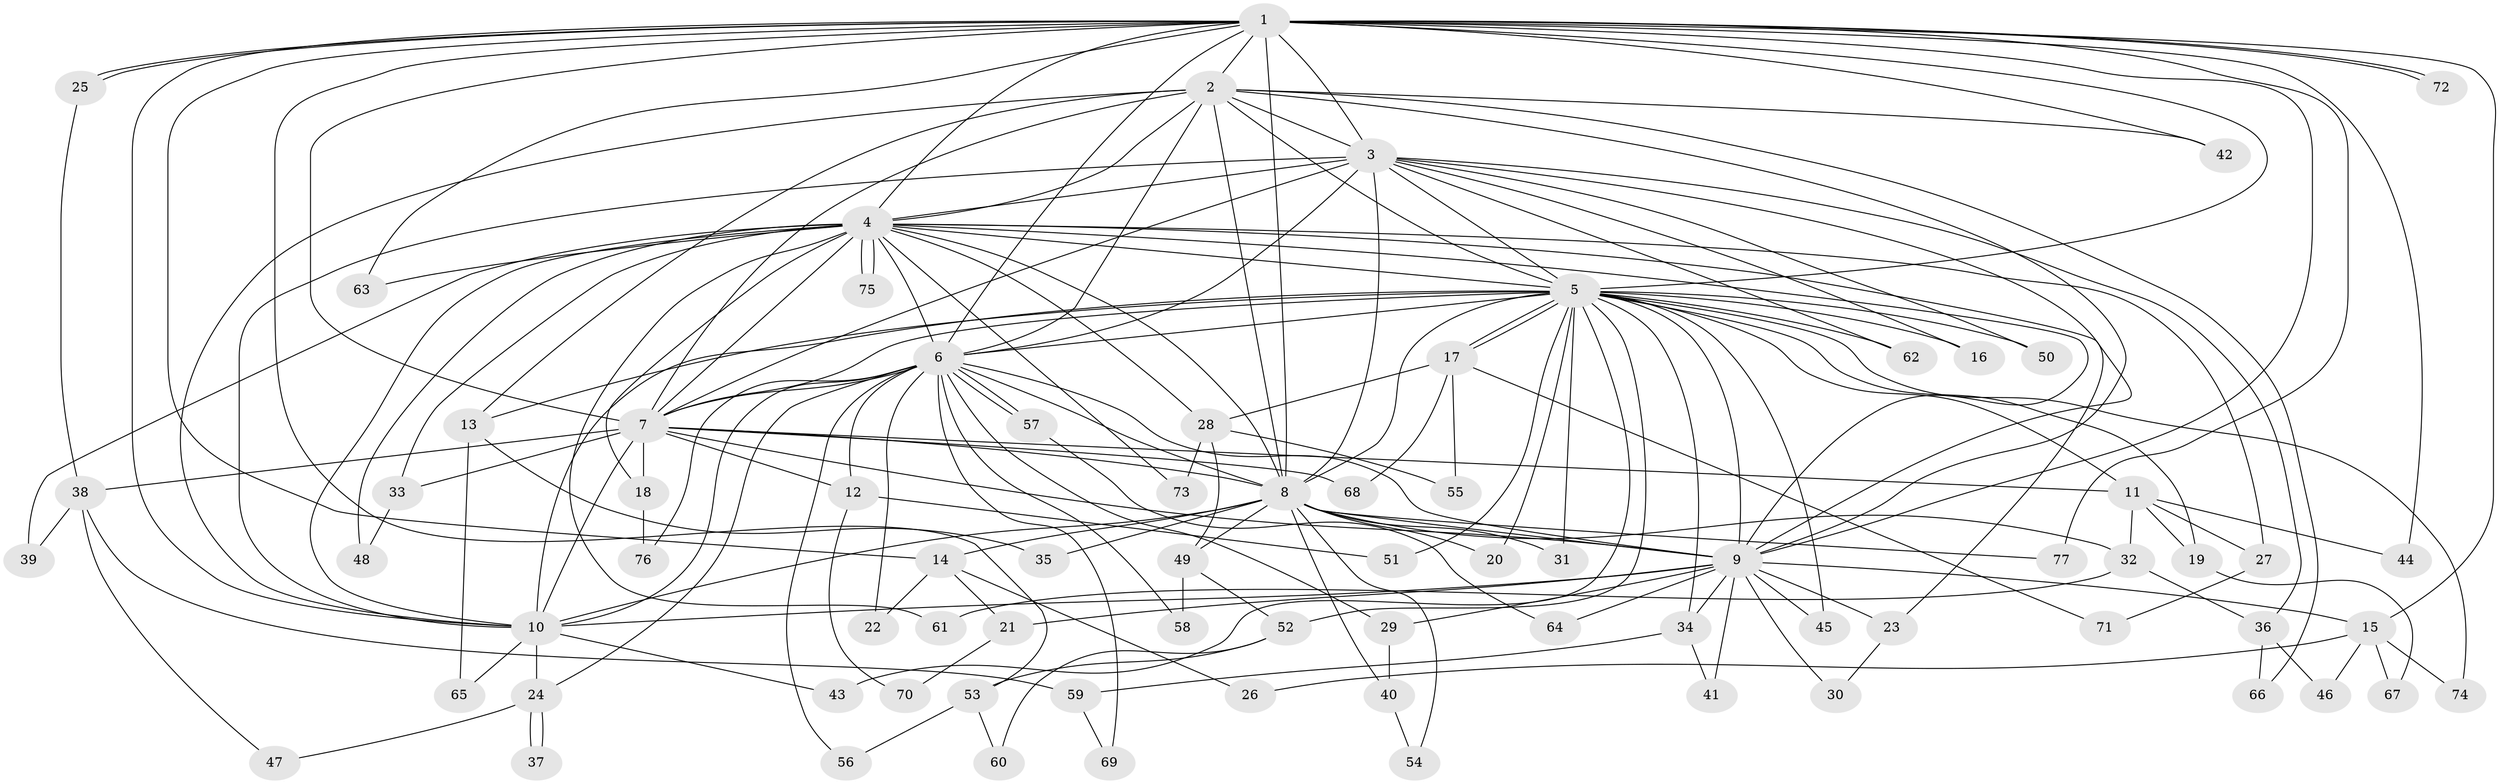 // coarse degree distribution, {18: 0.03571428571428571, 9: 0.017857142857142856, 21: 0.017857142857142856, 22: 0.017857142857142856, 16: 0.017857142857142856, 19: 0.017857142857142856, 7: 0.017857142857142856, 4: 0.08928571428571429, 5: 0.05357142857142857, 6: 0.03571428571428571, 2: 0.5178571428571429, 3: 0.16071428571428573}
// Generated by graph-tools (version 1.1) at 2025/51/02/27/25 19:51:46]
// undirected, 77 vertices, 179 edges
graph export_dot {
graph [start="1"]
  node [color=gray90,style=filled];
  1;
  2;
  3;
  4;
  5;
  6;
  7;
  8;
  9;
  10;
  11;
  12;
  13;
  14;
  15;
  16;
  17;
  18;
  19;
  20;
  21;
  22;
  23;
  24;
  25;
  26;
  27;
  28;
  29;
  30;
  31;
  32;
  33;
  34;
  35;
  36;
  37;
  38;
  39;
  40;
  41;
  42;
  43;
  44;
  45;
  46;
  47;
  48;
  49;
  50;
  51;
  52;
  53;
  54;
  55;
  56;
  57;
  58;
  59;
  60;
  61;
  62;
  63;
  64;
  65;
  66;
  67;
  68;
  69;
  70;
  71;
  72;
  73;
  74;
  75;
  76;
  77;
  1 -- 2;
  1 -- 3;
  1 -- 4;
  1 -- 5;
  1 -- 6;
  1 -- 7;
  1 -- 8;
  1 -- 9;
  1 -- 10;
  1 -- 14;
  1 -- 15;
  1 -- 25;
  1 -- 25;
  1 -- 42;
  1 -- 44;
  1 -- 53;
  1 -- 63;
  1 -- 72;
  1 -- 72;
  1 -- 77;
  2 -- 3;
  2 -- 4;
  2 -- 5;
  2 -- 6;
  2 -- 7;
  2 -- 8;
  2 -- 9;
  2 -- 10;
  2 -- 13;
  2 -- 42;
  2 -- 66;
  3 -- 4;
  3 -- 5;
  3 -- 6;
  3 -- 7;
  3 -- 8;
  3 -- 9;
  3 -- 10;
  3 -- 16;
  3 -- 36;
  3 -- 50;
  3 -- 62;
  4 -- 5;
  4 -- 6;
  4 -- 7;
  4 -- 8;
  4 -- 9;
  4 -- 10;
  4 -- 18;
  4 -- 23;
  4 -- 27;
  4 -- 28;
  4 -- 33;
  4 -- 39;
  4 -- 48;
  4 -- 61;
  4 -- 63;
  4 -- 73;
  4 -- 75;
  4 -- 75;
  5 -- 6;
  5 -- 7;
  5 -- 8;
  5 -- 9;
  5 -- 10;
  5 -- 11;
  5 -- 13;
  5 -- 16;
  5 -- 17;
  5 -- 17;
  5 -- 19;
  5 -- 20;
  5 -- 31;
  5 -- 34;
  5 -- 43;
  5 -- 45;
  5 -- 50;
  5 -- 51;
  5 -- 52;
  5 -- 62;
  5 -- 74;
  6 -- 7;
  6 -- 8;
  6 -- 9;
  6 -- 10;
  6 -- 12;
  6 -- 22;
  6 -- 24;
  6 -- 29;
  6 -- 56;
  6 -- 57;
  6 -- 57;
  6 -- 58;
  6 -- 69;
  6 -- 76;
  7 -- 8;
  7 -- 9;
  7 -- 10;
  7 -- 11;
  7 -- 12;
  7 -- 18;
  7 -- 33;
  7 -- 38;
  7 -- 68;
  8 -- 9;
  8 -- 10;
  8 -- 14;
  8 -- 20;
  8 -- 31;
  8 -- 32;
  8 -- 35;
  8 -- 40;
  8 -- 49;
  8 -- 54;
  8 -- 77;
  9 -- 10;
  9 -- 15;
  9 -- 21;
  9 -- 23;
  9 -- 29;
  9 -- 30;
  9 -- 34;
  9 -- 41;
  9 -- 45;
  9 -- 64;
  10 -- 24;
  10 -- 43;
  10 -- 65;
  11 -- 19;
  11 -- 27;
  11 -- 32;
  11 -- 44;
  12 -- 51;
  12 -- 70;
  13 -- 35;
  13 -- 65;
  14 -- 21;
  14 -- 22;
  14 -- 26;
  15 -- 26;
  15 -- 46;
  15 -- 67;
  15 -- 74;
  17 -- 28;
  17 -- 55;
  17 -- 68;
  17 -- 71;
  18 -- 76;
  19 -- 67;
  21 -- 70;
  23 -- 30;
  24 -- 37;
  24 -- 37;
  24 -- 47;
  25 -- 38;
  27 -- 71;
  28 -- 49;
  28 -- 55;
  28 -- 73;
  29 -- 40;
  32 -- 36;
  32 -- 61;
  33 -- 48;
  34 -- 41;
  34 -- 59;
  36 -- 46;
  36 -- 66;
  38 -- 39;
  38 -- 47;
  38 -- 59;
  40 -- 54;
  49 -- 52;
  49 -- 58;
  52 -- 53;
  52 -- 60;
  53 -- 56;
  53 -- 60;
  57 -- 64;
  59 -- 69;
}
